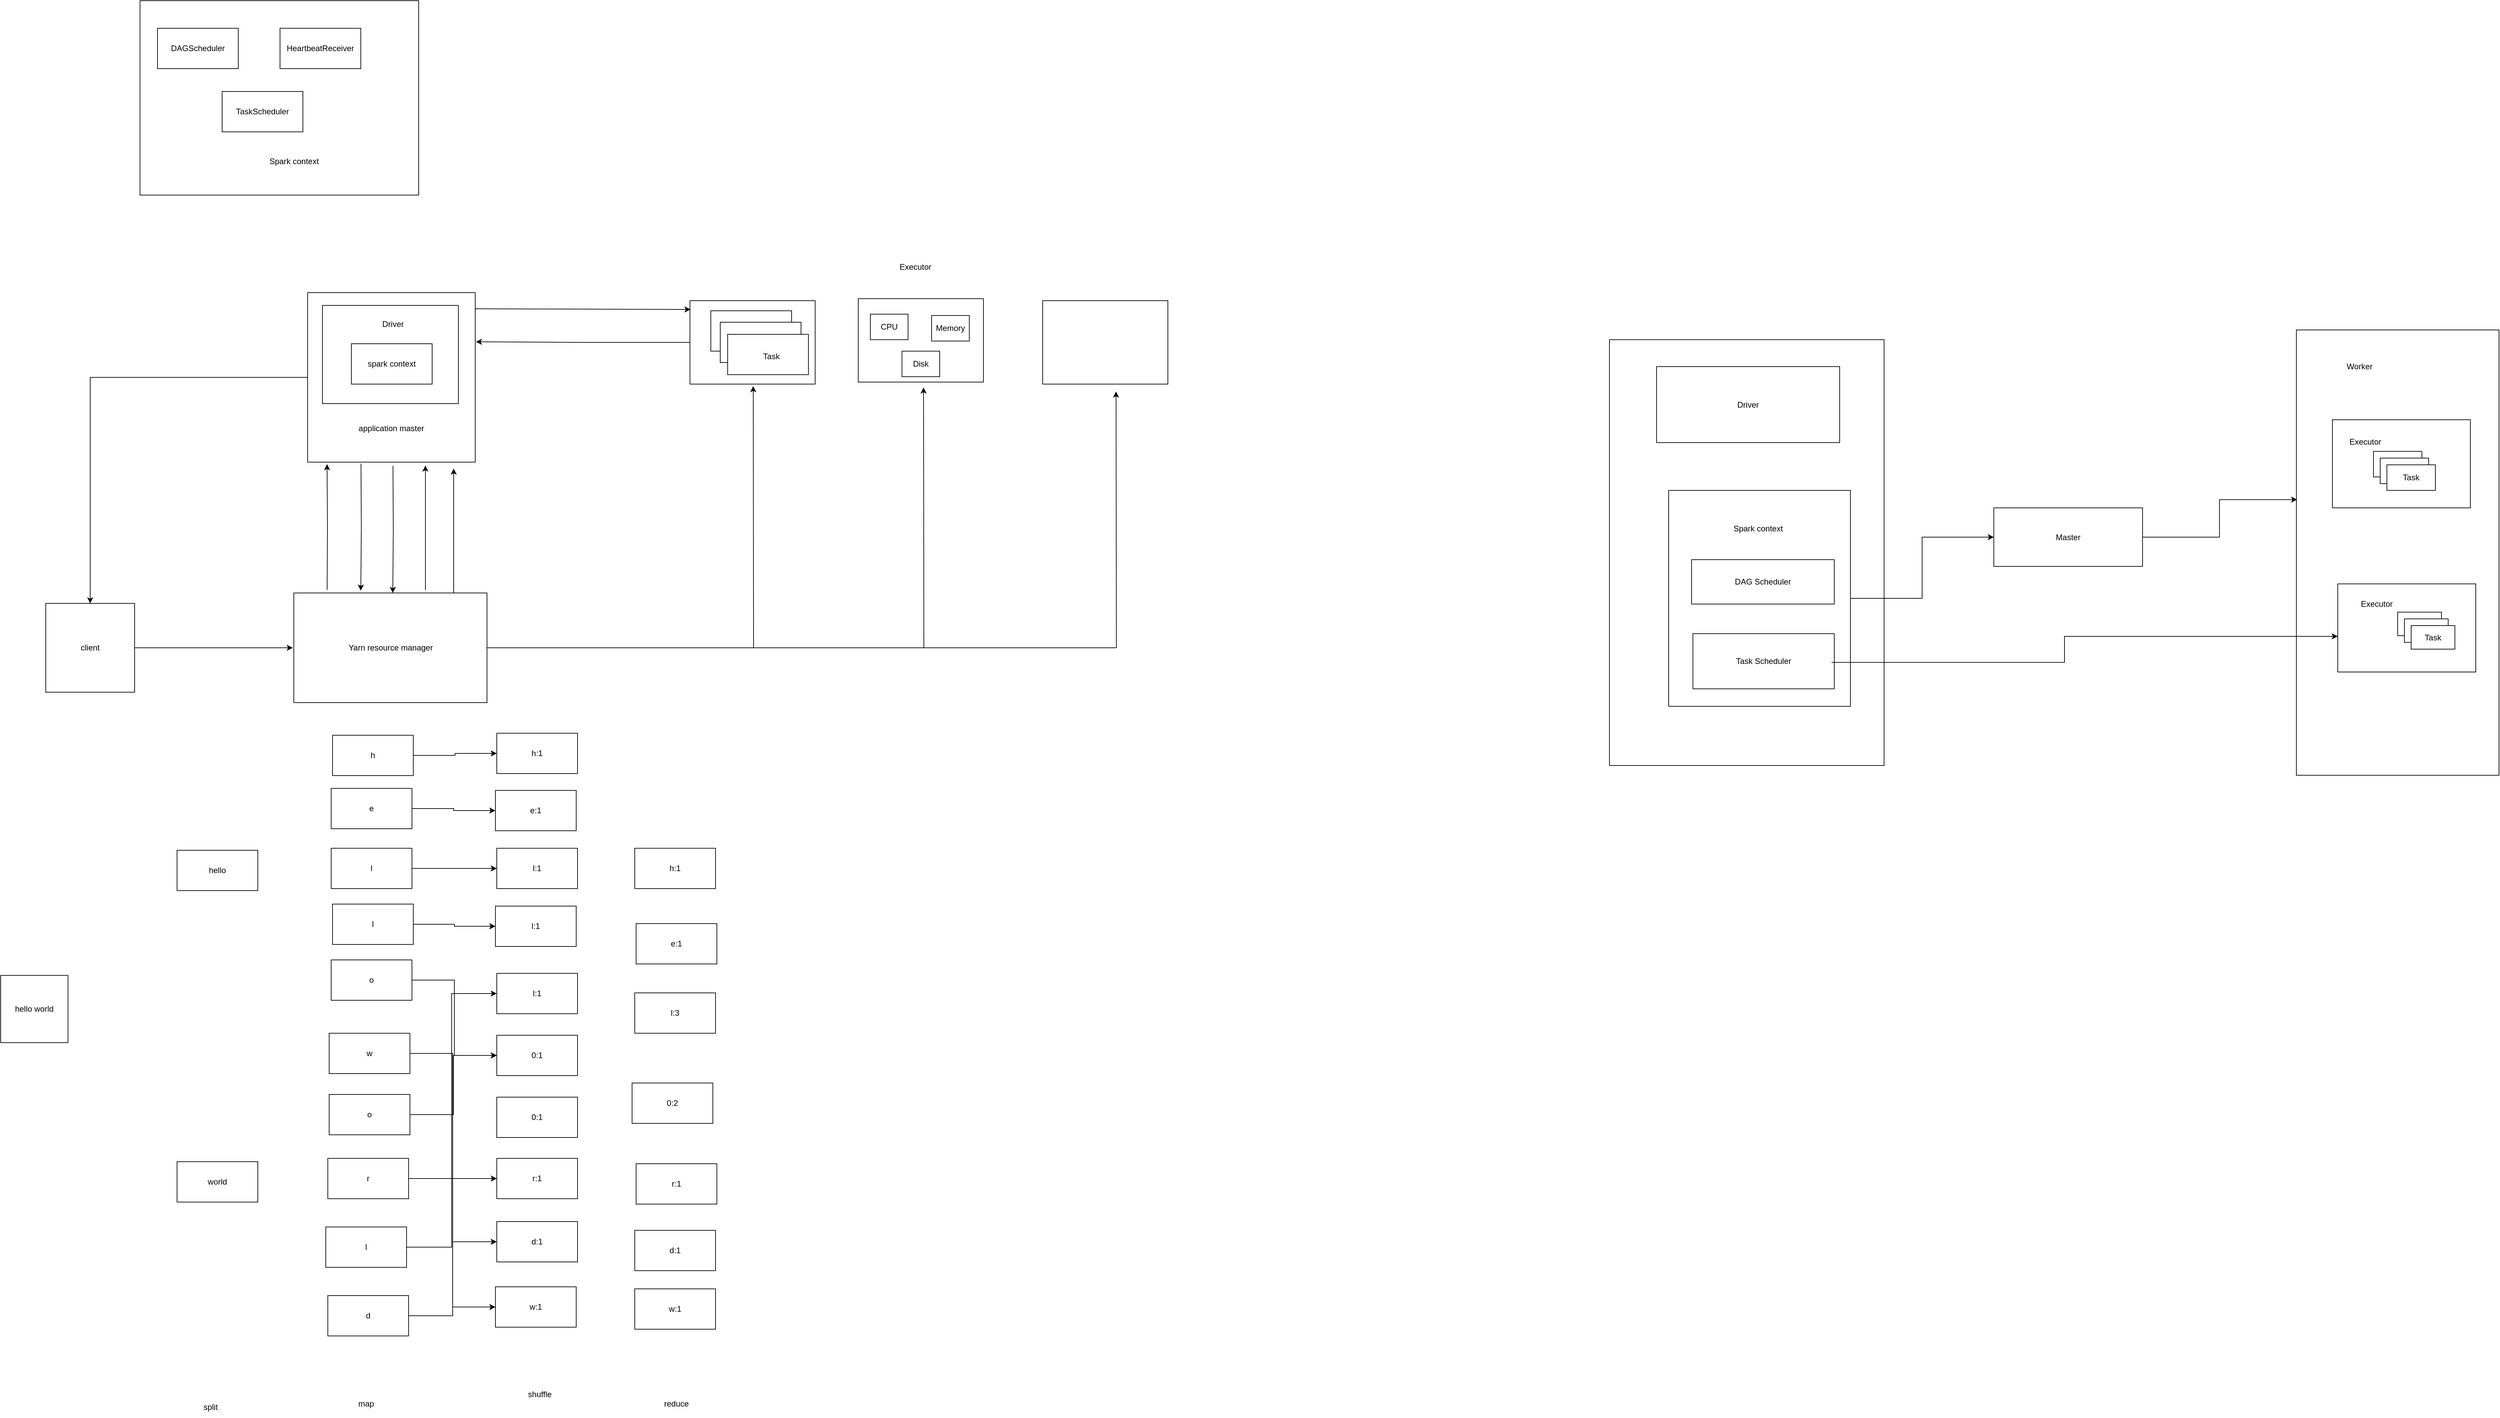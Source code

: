 <mxfile border="50" scale="3" compressed="false" locked="false" version="26.1.0">
  <diagram name="Blank" id="YmL12bMKpDGza6XwsDPr">
    <mxGraphModel dx="5428" dy="2612" grid="0" gridSize="10" guides="1" tooltips="1" connect="1" arrows="1" fold="1" page="0" pageScale="1" pageWidth="827" pageHeight="1169" background="none" math="1" shadow="0">
      <root>
        <mxCell id="X5NqExCQtvZxIxQ7pmgY-0" />
        <mxCell id="1" parent="X5NqExCQtvZxIxQ7pmgY-0" />
        <mxCell id="OIwE_63wMMSFKBlg6qpk-122" value="aa" style="rounded=0;whiteSpace=wrap;html=1;" vertex="1" parent="1">
          <mxGeometry x="-248" y="-385" width="414" height="289" as="geometry" />
        </mxCell>
        <mxCell id="OIwE_63wMMSFKBlg6qpk-95" style="edgeStyle=orthogonalEdgeStyle;rounded=0;orthogonalLoop=1;jettySize=auto;html=1;exitX=0.25;exitY=1;exitDx=0;exitDy=0;" edge="1" parent="1">
          <mxGeometry relative="1" as="geometry">
            <mxPoint x="80" y="492" as="targetPoint" />
            <mxPoint x="80.25" y="303" as="sourcePoint" />
          </mxGeometry>
        </mxCell>
        <mxCell id="OIwE_63wMMSFKBlg6qpk-117" style="edgeStyle=orthogonalEdgeStyle;rounded=0;orthogonalLoop=1;jettySize=auto;html=1;entryX=0.5;entryY=0;entryDx=0;entryDy=0;" edge="1" parent="1" source="OIwE_63wMMSFKBlg6qpk-1" target="OIwE_63wMMSFKBlg6qpk-10">
          <mxGeometry relative="1" as="geometry" />
        </mxCell>
        <mxCell id="OIwE_63wMMSFKBlg6qpk-1" value="" style="rounded=0;whiteSpace=wrap;html=1;" vertex="1" parent="1">
          <mxGeometry x="1" y="49" width="249" height="252" as="geometry" />
        </mxCell>
        <mxCell id="OIwE_63wMMSFKBlg6qpk-119" style="edgeStyle=orthogonalEdgeStyle;rounded=0;orthogonalLoop=1;jettySize=auto;html=1;" edge="1" parent="1" source="OIwE_63wMMSFKBlg6qpk-2">
          <mxGeometry relative="1" as="geometry">
            <mxPoint x="663" y="188" as="targetPoint" />
          </mxGeometry>
        </mxCell>
        <mxCell id="OIwE_63wMMSFKBlg6qpk-120" style="edgeStyle=orthogonalEdgeStyle;rounded=0;orthogonalLoop=1;jettySize=auto;html=1;exitX=1;exitY=0.5;exitDx=0;exitDy=0;" edge="1" parent="1" source="OIwE_63wMMSFKBlg6qpk-2">
          <mxGeometry relative="1" as="geometry">
            <mxPoint x="916" y="190" as="targetPoint" />
          </mxGeometry>
        </mxCell>
        <mxCell id="OIwE_63wMMSFKBlg6qpk-121" style="edgeStyle=orthogonalEdgeStyle;rounded=0;orthogonalLoop=1;jettySize=auto;html=1;" edge="1" parent="1" source="OIwE_63wMMSFKBlg6qpk-2">
          <mxGeometry relative="1" as="geometry">
            <mxPoint x="1202" y="196" as="targetPoint" />
          </mxGeometry>
        </mxCell>
        <mxCell id="OIwE_63wMMSFKBlg6qpk-2" value="Yarn resource manager" style="rounded=0;whiteSpace=wrap;html=1;" vertex="1" parent="1">
          <mxGeometry x="-19.5" y="495.5" width="287" height="163" as="geometry" />
        </mxCell>
        <mxCell id="OIwE_63wMMSFKBlg6qpk-11" style="edgeStyle=orthogonalEdgeStyle;rounded=0;orthogonalLoop=1;jettySize=auto;html=1;exitX=1;exitY=0.5;exitDx=0;exitDy=0;" edge="1" parent="1" source="OIwE_63wMMSFKBlg6qpk-10">
          <mxGeometry relative="1" as="geometry">
            <mxPoint x="-21" y="577" as="targetPoint" />
          </mxGeometry>
        </mxCell>
        <mxCell id="OIwE_63wMMSFKBlg6qpk-10" value="client" style="whiteSpace=wrap;html=1;aspect=fixed;" vertex="1" parent="1">
          <mxGeometry x="-388" y="511" width="132" height="132" as="geometry" />
        </mxCell>
        <mxCell id="OIwE_63wMMSFKBlg6qpk-24" value="application master" style="text;strokeColor=none;align=center;fillColor=none;html=1;verticalAlign=middle;whiteSpace=wrap;rounded=0;" vertex="1" parent="1">
          <mxGeometry x="68" y="230" width="115" height="41" as="geometry" />
        </mxCell>
        <mxCell id="OIwE_63wMMSFKBlg6qpk-25" value="hello" style="rounded=0;whiteSpace=wrap;html=1;" vertex="1" parent="1">
          <mxGeometry x="-193" y="878" width="120" height="60" as="geometry" />
        </mxCell>
        <mxCell id="OIwE_63wMMSFKBlg6qpk-26" value="world" style="rounded=0;whiteSpace=wrap;html=1;" vertex="1" parent="1">
          <mxGeometry x="-193" y="1341" width="120" height="60" as="geometry" />
        </mxCell>
        <mxCell id="OIwE_63wMMSFKBlg6qpk-69" style="edgeStyle=orthogonalEdgeStyle;rounded=0;orthogonalLoop=1;jettySize=auto;html=1;entryX=0;entryY=0.5;entryDx=0;entryDy=0;" edge="1" parent="1" source="OIwE_63wMMSFKBlg6qpk-27" target="OIwE_63wMMSFKBlg6qpk-53">
          <mxGeometry relative="1" as="geometry" />
        </mxCell>
        <mxCell id="OIwE_63wMMSFKBlg6qpk-27" value="h" style="rounded=0;whiteSpace=wrap;html=1;" vertex="1" parent="1">
          <mxGeometry x="38" y="707" width="120" height="60" as="geometry" />
        </mxCell>
        <mxCell id="OIwE_63wMMSFKBlg6qpk-70" style="edgeStyle=orthogonalEdgeStyle;rounded=0;orthogonalLoop=1;jettySize=auto;html=1;entryX=0;entryY=0.5;entryDx=0;entryDy=0;" edge="1" parent="1" source="OIwE_63wMMSFKBlg6qpk-28" target="OIwE_63wMMSFKBlg6qpk-54">
          <mxGeometry relative="1" as="geometry" />
        </mxCell>
        <mxCell id="OIwE_63wMMSFKBlg6qpk-28" value="e" style="rounded=0;whiteSpace=wrap;html=1;" vertex="1" parent="1">
          <mxGeometry x="36" y="786" width="120" height="60" as="geometry" />
        </mxCell>
        <mxCell id="OIwE_63wMMSFKBlg6qpk-68" style="edgeStyle=orthogonalEdgeStyle;rounded=0;orthogonalLoop=1;jettySize=auto;html=1;exitX=1;exitY=0.5;exitDx=0;exitDy=0;entryX=0;entryY=0.5;entryDx=0;entryDy=0;" edge="1" parent="1" source="OIwE_63wMMSFKBlg6qpk-29" target="OIwE_63wMMSFKBlg6qpk-48">
          <mxGeometry relative="1" as="geometry" />
        </mxCell>
        <mxCell id="OIwE_63wMMSFKBlg6qpk-29" value="l" style="rounded=0;whiteSpace=wrap;html=1;" vertex="1" parent="1">
          <mxGeometry x="36" y="875" width="120" height="60" as="geometry" />
        </mxCell>
        <mxCell id="OIwE_63wMMSFKBlg6qpk-71" style="edgeStyle=orthogonalEdgeStyle;rounded=0;orthogonalLoop=1;jettySize=auto;html=1;exitX=1;exitY=0.5;exitDx=0;exitDy=0;entryX=0;entryY=0.5;entryDx=0;entryDy=0;" edge="1" parent="1" source="OIwE_63wMMSFKBlg6qpk-30" target="OIwE_63wMMSFKBlg6qpk-58">
          <mxGeometry relative="1" as="geometry" />
        </mxCell>
        <mxCell id="OIwE_63wMMSFKBlg6qpk-30" value="o" style="rounded=0;whiteSpace=wrap;html=1;" vertex="1" parent="1">
          <mxGeometry x="36" y="1041" width="120" height="60" as="geometry" />
        </mxCell>
        <mxCell id="OIwE_63wMMSFKBlg6qpk-67" style="edgeStyle=orthogonalEdgeStyle;rounded=0;orthogonalLoop=1;jettySize=auto;html=1;entryX=0;entryY=0.5;entryDx=0;entryDy=0;" edge="1" parent="1" source="OIwE_63wMMSFKBlg6qpk-31" target="OIwE_63wMMSFKBlg6qpk-55">
          <mxGeometry relative="1" as="geometry" />
        </mxCell>
        <mxCell id="OIwE_63wMMSFKBlg6qpk-31" value="l" style="rounded=0;whiteSpace=wrap;html=1;" vertex="1" parent="1">
          <mxGeometry x="38" y="958" width="120" height="60" as="geometry" />
        </mxCell>
        <mxCell id="OIwE_63wMMSFKBlg6qpk-76" style="edgeStyle=orthogonalEdgeStyle;rounded=0;orthogonalLoop=1;jettySize=auto;html=1;entryX=0;entryY=0.5;entryDx=0;entryDy=0;" edge="1" parent="1" source="OIwE_63wMMSFKBlg6qpk-32" target="OIwE_63wMMSFKBlg6qpk-62">
          <mxGeometry relative="1" as="geometry" />
        </mxCell>
        <mxCell id="OIwE_63wMMSFKBlg6qpk-32" value="w" style="rounded=0;whiteSpace=wrap;html=1;" vertex="1" parent="1">
          <mxGeometry x="33" y="1150" width="120" height="60" as="geometry" />
        </mxCell>
        <mxCell id="OIwE_63wMMSFKBlg6qpk-73" style="edgeStyle=orthogonalEdgeStyle;rounded=0;orthogonalLoop=1;jettySize=auto;html=1;entryX=0;entryY=0.5;entryDx=0;entryDy=0;" edge="1" parent="1" source="OIwE_63wMMSFKBlg6qpk-33" target="OIwE_63wMMSFKBlg6qpk-58">
          <mxGeometry relative="1" as="geometry" />
        </mxCell>
        <mxCell id="OIwE_63wMMSFKBlg6qpk-33" value="o" style="rounded=0;whiteSpace=wrap;html=1;" vertex="1" parent="1">
          <mxGeometry x="33" y="1241" width="120" height="60" as="geometry" />
        </mxCell>
        <mxCell id="OIwE_63wMMSFKBlg6qpk-74" style="edgeStyle=orthogonalEdgeStyle;rounded=0;orthogonalLoop=1;jettySize=auto;html=1;" edge="1" parent="1" source="OIwE_63wMMSFKBlg6qpk-34" target="OIwE_63wMMSFKBlg6qpk-60">
          <mxGeometry relative="1" as="geometry" />
        </mxCell>
        <mxCell id="OIwE_63wMMSFKBlg6qpk-34" value="r" style="rounded=0;whiteSpace=wrap;html=1;" vertex="1" parent="1">
          <mxGeometry x="31" y="1336" width="120" height="60" as="geometry" />
        </mxCell>
        <mxCell id="OIwE_63wMMSFKBlg6qpk-66" style="edgeStyle=orthogonalEdgeStyle;rounded=0;orthogonalLoop=1;jettySize=auto;html=1;entryX=0;entryY=0.5;entryDx=0;entryDy=0;" edge="1" parent="1" source="OIwE_63wMMSFKBlg6qpk-35" target="OIwE_63wMMSFKBlg6qpk-56">
          <mxGeometry relative="1" as="geometry" />
        </mxCell>
        <mxCell id="OIwE_63wMMSFKBlg6qpk-35" value="l" style="rounded=0;whiteSpace=wrap;html=1;" vertex="1" parent="1">
          <mxGeometry x="28" y="1438" width="120" height="60" as="geometry" />
        </mxCell>
        <mxCell id="OIwE_63wMMSFKBlg6qpk-75" style="edgeStyle=orthogonalEdgeStyle;rounded=0;orthogonalLoop=1;jettySize=auto;html=1;exitX=1;exitY=0.5;exitDx=0;exitDy=0;entryX=0;entryY=0.5;entryDx=0;entryDy=0;" edge="1" parent="1" source="OIwE_63wMMSFKBlg6qpk-36" target="OIwE_63wMMSFKBlg6qpk-64">
          <mxGeometry relative="1" as="geometry" />
        </mxCell>
        <mxCell id="OIwE_63wMMSFKBlg6qpk-36" value="d" style="rounded=0;whiteSpace=wrap;html=1;" vertex="1" parent="1">
          <mxGeometry x="31" y="1540" width="120" height="60" as="geometry" />
        </mxCell>
        <mxCell id="OIwE_63wMMSFKBlg6qpk-46" value="h:1" style="rounded=0;whiteSpace=wrap;html=1;" vertex="1" parent="1">
          <mxGeometry x="487" y="875" width="120" height="60" as="geometry" />
        </mxCell>
        <mxCell id="OIwE_63wMMSFKBlg6qpk-47" value="e:1" style="rounded=0;whiteSpace=wrap;html=1;" vertex="1" parent="1">
          <mxGeometry x="489" y="987" width="120" height="60" as="geometry" />
        </mxCell>
        <mxCell id="OIwE_63wMMSFKBlg6qpk-48" value="l:1" style="rounded=0;whiteSpace=wrap;html=1;" vertex="1" parent="1">
          <mxGeometry x="282" y="875" width="120" height="60" as="geometry" />
        </mxCell>
        <mxCell id="OIwE_63wMMSFKBlg6qpk-49" value="0:2" style="rounded=0;whiteSpace=wrap;html=1;" vertex="1" parent="1">
          <mxGeometry x="483" y="1224" width="120" height="60" as="geometry" />
        </mxCell>
        <mxCell id="OIwE_63wMMSFKBlg6qpk-50" value="r:1" style="rounded=0;whiteSpace=wrap;html=1;" vertex="1" parent="1">
          <mxGeometry x="489" y="1344" width="120" height="60" as="geometry" />
        </mxCell>
        <mxCell id="OIwE_63wMMSFKBlg6qpk-51" value="map" style="text;strokeColor=none;align=center;fillColor=none;html=1;verticalAlign=middle;whiteSpace=wrap;rounded=0;" vertex="1" parent="1">
          <mxGeometry x="58" y="1686" width="60" height="30" as="geometry" />
        </mxCell>
        <mxCell id="OIwE_63wMMSFKBlg6qpk-52" value="reduce" style="text;strokeColor=none;align=center;fillColor=none;html=1;verticalAlign=middle;whiteSpace=wrap;rounded=0;" vertex="1" parent="1">
          <mxGeometry x="519" y="1686" width="60" height="30" as="geometry" />
        </mxCell>
        <mxCell id="OIwE_63wMMSFKBlg6qpk-53" value="h:1" style="rounded=0;whiteSpace=wrap;html=1;" vertex="1" parent="1">
          <mxGeometry x="282" y="704" width="120" height="60" as="geometry" />
        </mxCell>
        <mxCell id="OIwE_63wMMSFKBlg6qpk-54" value="e:1" style="rounded=0;whiteSpace=wrap;html=1;" vertex="1" parent="1">
          <mxGeometry x="280" y="789" width="120" height="60" as="geometry" />
        </mxCell>
        <mxCell id="OIwE_63wMMSFKBlg6qpk-55" value="l:1" style="rounded=0;whiteSpace=wrap;html=1;" vertex="1" parent="1">
          <mxGeometry x="280" y="961" width="120" height="60" as="geometry" />
        </mxCell>
        <mxCell id="OIwE_63wMMSFKBlg6qpk-56" value="l:1" style="rounded=0;whiteSpace=wrap;html=1;" vertex="1" parent="1">
          <mxGeometry x="282" y="1061" width="120" height="60" as="geometry" />
        </mxCell>
        <mxCell id="OIwE_63wMMSFKBlg6qpk-57" value="l:3" style="rounded=0;whiteSpace=wrap;html=1;" vertex="1" parent="1">
          <mxGeometry x="487" y="1090" width="120" height="60" as="geometry" />
        </mxCell>
        <mxCell id="OIwE_63wMMSFKBlg6qpk-58" value="0:1" style="rounded=0;whiteSpace=wrap;html=1;" vertex="1" parent="1">
          <mxGeometry x="282" y="1153" width="120" height="60" as="geometry" />
        </mxCell>
        <mxCell id="OIwE_63wMMSFKBlg6qpk-59" value="0:1" style="rounded=0;whiteSpace=wrap;html=1;" vertex="1" parent="1">
          <mxGeometry x="282" y="1245" width="120" height="60" as="geometry" />
        </mxCell>
        <mxCell id="OIwE_63wMMSFKBlg6qpk-60" value="r:1" style="rounded=0;whiteSpace=wrap;html=1;" vertex="1" parent="1">
          <mxGeometry x="282" y="1336" width="120" height="60" as="geometry" />
        </mxCell>
        <mxCell id="OIwE_63wMMSFKBlg6qpk-61" value="d:1" style="rounded=0;whiteSpace=wrap;html=1;" vertex="1" parent="1">
          <mxGeometry x="487" y="1443" width="120" height="60" as="geometry" />
        </mxCell>
        <mxCell id="OIwE_63wMMSFKBlg6qpk-62" value="w:1" style="rounded=0;whiteSpace=wrap;html=1;" vertex="1" parent="1">
          <mxGeometry x="280" y="1527" width="120" height="60" as="geometry" />
        </mxCell>
        <mxCell id="OIwE_63wMMSFKBlg6qpk-64" value="d:1" style="rounded=0;whiteSpace=wrap;html=1;" vertex="1" parent="1">
          <mxGeometry x="282" y="1430" width="120" height="60" as="geometry" />
        </mxCell>
        <mxCell id="OIwE_63wMMSFKBlg6qpk-65" value="w:1" style="rounded=0;whiteSpace=wrap;html=1;" vertex="1" parent="1">
          <mxGeometry x="487" y="1530" width="120" height="60" as="geometry" />
        </mxCell>
        <mxCell id="OIwE_63wMMSFKBlg6qpk-77" value="shuffle" style="text;strokeColor=none;align=center;fillColor=none;html=1;verticalAlign=middle;whiteSpace=wrap;rounded=0;" vertex="1" parent="1">
          <mxGeometry x="316" y="1672" width="60" height="30" as="geometry" />
        </mxCell>
        <mxCell id="OIwE_63wMMSFKBlg6qpk-78" value="hello world" style="whiteSpace=wrap;html=1;aspect=fixed;" vertex="1" parent="1">
          <mxGeometry x="-455" y="1064" width="100" height="100" as="geometry" />
        </mxCell>
        <mxCell id="OIwE_63wMMSFKBlg6qpk-79" value="split" style="text;strokeColor=none;align=center;fillColor=none;html=1;verticalAlign=middle;whiteSpace=wrap;rounded=0;" vertex="1" parent="1">
          <mxGeometry x="-173" y="1691" width="60" height="30" as="geometry" />
        </mxCell>
        <mxCell id="OIwE_63wMMSFKBlg6qpk-81" value="" style="rounded=0;whiteSpace=wrap;html=1;" vertex="1" parent="1">
          <mxGeometry x="23" y="68" width="202" height="146" as="geometry" />
        </mxCell>
        <mxCell id="OIwE_63wMMSFKBlg6qpk-82" value="spark context" style="rounded=0;whiteSpace=wrap;html=1;" vertex="1" parent="1">
          <mxGeometry x="66" y="125" width="120" height="60" as="geometry" />
        </mxCell>
        <mxCell id="OIwE_63wMMSFKBlg6qpk-83" value="Driver" style="text;strokeColor=none;align=center;fillColor=none;html=1;verticalAlign=middle;whiteSpace=wrap;rounded=0;" vertex="1" parent="1">
          <mxGeometry x="98" y="81" width="60" height="30" as="geometry" />
        </mxCell>
        <mxCell id="OIwE_63wMMSFKBlg6qpk-89" value="Executor" style="text;strokeColor=none;align=center;fillColor=none;html=1;verticalAlign=middle;whiteSpace=wrap;rounded=0;" vertex="1" parent="1">
          <mxGeometry x="796" y="-21" width="216" height="64" as="geometry" />
        </mxCell>
        <mxCell id="OIwE_63wMMSFKBlg6qpk-90" value="HeartbeatReceiver" style="rounded=0;whiteSpace=wrap;html=1;" vertex="1" parent="1">
          <mxGeometry x="-40" y="-344" width="120" height="60" as="geometry" />
        </mxCell>
        <mxCell id="OIwE_63wMMSFKBlg6qpk-91" value="DAGScheduler" style="rounded=0;whiteSpace=wrap;html=1;" vertex="1" parent="1">
          <mxGeometry x="-222" y="-344" width="120" height="60" as="geometry" />
        </mxCell>
        <mxCell id="OIwE_63wMMSFKBlg6qpk-92" value="TaskScheduler" style="rounded=0;whiteSpace=wrap;html=1;" vertex="1" parent="1">
          <mxGeometry x="-126" y="-250" width="120" height="60" as="geometry" />
        </mxCell>
        <mxCell id="OIwE_63wMMSFKBlg6qpk-94" style="edgeStyle=orthogonalEdgeStyle;rounded=0;orthogonalLoop=1;jettySize=auto;html=1;entryX=0.116;entryY=1.012;entryDx=0;entryDy=0;entryPerimeter=0;" edge="1" parent="1" target="OIwE_63wMMSFKBlg6qpk-1">
          <mxGeometry relative="1" as="geometry">
            <mxPoint x="30" y="491" as="sourcePoint" />
          </mxGeometry>
        </mxCell>
        <mxCell id="OIwE_63wMMSFKBlg6qpk-96" style="edgeStyle=orthogonalEdgeStyle;rounded=0;orthogonalLoop=1;jettySize=auto;html=1;exitX=0.25;exitY=1;exitDx=0;exitDy=0;" edge="1" parent="1">
          <mxGeometry relative="1" as="geometry">
            <mxPoint x="127.5" y="495.5" as="targetPoint" />
            <mxPoint x="127.75" y="306.5" as="sourcePoint" />
          </mxGeometry>
        </mxCell>
        <mxCell id="OIwE_63wMMSFKBlg6qpk-97" style="edgeStyle=orthogonalEdgeStyle;rounded=0;orthogonalLoop=1;jettySize=auto;html=1;entryX=0.116;entryY=1.012;entryDx=0;entryDy=0;entryPerimeter=0;" edge="1" parent="1">
          <mxGeometry relative="1" as="geometry">
            <mxPoint x="176" y="491" as="sourcePoint" />
            <mxPoint x="176" y="306" as="targetPoint" />
          </mxGeometry>
        </mxCell>
        <mxCell id="OIwE_63wMMSFKBlg6qpk-101" value="" style="rounded=0;whiteSpace=wrap;html=1;" vertex="1" parent="1">
          <mxGeometry x="569" y="61" width="186" height="124" as="geometry" />
        </mxCell>
        <mxCell id="OIwE_63wMMSFKBlg6qpk-102" value="" style="rounded=0;whiteSpace=wrap;html=1;" vertex="1" parent="1">
          <mxGeometry x="819" y="58" width="186" height="124" as="geometry" />
        </mxCell>
        <mxCell id="OIwE_63wMMSFKBlg6qpk-103" value="" style="rounded=0;whiteSpace=wrap;html=1;" vertex="1" parent="1">
          <mxGeometry x="1093" y="61" width="186" height="124" as="geometry" />
        </mxCell>
        <mxCell id="OIwE_63wMMSFKBlg6qpk-108" style="edgeStyle=orthogonalEdgeStyle;rounded=0;orthogonalLoop=1;jettySize=auto;html=1;entryX=0.005;entryY=0.105;entryDx=0;entryDy=0;entryPerimeter=0;" edge="1" parent="1" target="OIwE_63wMMSFKBlg6qpk-101">
          <mxGeometry relative="1" as="geometry">
            <mxPoint x="250" y="73.04" as="sourcePoint" />
            <mxPoint x="556" y="119" as="targetPoint" />
          </mxGeometry>
        </mxCell>
        <mxCell id="OIwE_63wMMSFKBlg6qpk-109" value="" style="rounded=0;whiteSpace=wrap;html=1;" vertex="1" parent="1">
          <mxGeometry x="600" y="76" width="120" height="60" as="geometry" />
        </mxCell>
        <mxCell id="OIwE_63wMMSFKBlg6qpk-110" value="" style="rounded=0;whiteSpace=wrap;html=1;" vertex="1" parent="1">
          <mxGeometry x="614" y="93" width="120" height="60" as="geometry" />
        </mxCell>
        <mxCell id="OIwE_63wMMSFKBlg6qpk-111" value="" style="rounded=0;whiteSpace=wrap;html=1;" vertex="1" parent="1">
          <mxGeometry x="625" y="111" width="120" height="60" as="geometry" />
        </mxCell>
        <mxCell id="OIwE_63wMMSFKBlg6qpk-112" value="Task" style="text;strokeColor=none;align=center;fillColor=none;html=1;verticalAlign=middle;whiteSpace=wrap;rounded=0;" vertex="1" parent="1">
          <mxGeometry x="660" y="129" width="60" height="30" as="geometry" />
        </mxCell>
        <mxCell id="OIwE_63wMMSFKBlg6qpk-113" value="CPU" style="rounded=0;whiteSpace=wrap;html=1;" vertex="1" parent="1">
          <mxGeometry x="837" y="81" width="56" height="38" as="geometry" />
        </mxCell>
        <mxCell id="OIwE_63wMMSFKBlg6qpk-114" value="Memory" style="rounded=0;whiteSpace=wrap;html=1;" vertex="1" parent="1">
          <mxGeometry x="928" y="83" width="56" height="38" as="geometry" />
        </mxCell>
        <mxCell id="OIwE_63wMMSFKBlg6qpk-115" value="Disk" style="rounded=0;whiteSpace=wrap;html=1;" vertex="1" parent="1">
          <mxGeometry x="884" y="136" width="56" height="38" as="geometry" />
        </mxCell>
        <mxCell id="OIwE_63wMMSFKBlg6qpk-116" style="edgeStyle=orthogonalEdgeStyle;rounded=0;orthogonalLoop=1;jettySize=auto;html=1;entryX=1.004;entryY=0.29;entryDx=0;entryDy=0;entryPerimeter=0;" edge="1" parent="1" source="OIwE_63wMMSFKBlg6qpk-101" target="OIwE_63wMMSFKBlg6qpk-1">
          <mxGeometry relative="1" as="geometry" />
        </mxCell>
        <mxCell id="OIwE_63wMMSFKBlg6qpk-118" style="edgeStyle=orthogonalEdgeStyle;rounded=0;orthogonalLoop=1;jettySize=auto;html=1;entryX=0.116;entryY=1.012;entryDx=0;entryDy=0;entryPerimeter=0;" edge="1" parent="1">
          <mxGeometry relative="1" as="geometry">
            <mxPoint x="218" y="495.5" as="sourcePoint" />
            <mxPoint x="218" y="310.5" as="targetPoint" />
          </mxGeometry>
        </mxCell>
        <mxCell id="OIwE_63wMMSFKBlg6qpk-123" value="Spark context" style="text;strokeColor=none;align=center;fillColor=none;html=1;verticalAlign=middle;whiteSpace=wrap;rounded=0;" vertex="1" parent="1">
          <mxGeometry x="-89" y="-164" width="140" height="35" as="geometry" />
        </mxCell>
        <mxCell id="OIwE_63wMMSFKBlg6qpk-126" value="" style="rounded=0;whiteSpace=wrap;html=1;" vertex="1" parent="1">
          <mxGeometry x="1935" y="119" width="408" height="633" as="geometry" />
        </mxCell>
        <mxCell id="OIwE_63wMMSFKBlg6qpk-127" value="Driver" style="rounded=0;whiteSpace=wrap;html=1;" vertex="1" parent="1">
          <mxGeometry x="2005" y="159" width="272" height="113" as="geometry" />
        </mxCell>
        <mxCell id="OIwE_63wMMSFKBlg6qpk-152" style="edgeStyle=orthogonalEdgeStyle;rounded=0;orthogonalLoop=1;jettySize=auto;html=1;entryX=0;entryY=0.5;entryDx=0;entryDy=0;" edge="1" parent="1" source="OIwE_63wMMSFKBlg6qpk-128" target="OIwE_63wMMSFKBlg6qpk-132">
          <mxGeometry relative="1" as="geometry" />
        </mxCell>
        <mxCell id="OIwE_63wMMSFKBlg6qpk-128" value="" style="rounded=0;whiteSpace=wrap;html=1;" vertex="1" parent="1">
          <mxGeometry x="2023" y="343" width="270" height="321" as="geometry" />
        </mxCell>
        <mxCell id="OIwE_63wMMSFKBlg6qpk-129" value="Spark context" style="text;strokeColor=none;align=center;fillColor=none;html=1;verticalAlign=middle;whiteSpace=wrap;rounded=0;" vertex="1" parent="1">
          <mxGeometry x="2066" y="369" width="180" height="62" as="geometry" />
        </mxCell>
        <mxCell id="OIwE_63wMMSFKBlg6qpk-130" value="DAG Scheduler" style="rounded=0;whiteSpace=wrap;html=1;" vertex="1" parent="1">
          <mxGeometry x="2057" y="446" width="212" height="66" as="geometry" />
        </mxCell>
        <mxCell id="OIwE_63wMMSFKBlg6qpk-131" value="Task Scheduler" style="rounded=0;whiteSpace=wrap;html=1;" vertex="1" parent="1">
          <mxGeometry x="2059" y="556" width="210" height="82" as="geometry" />
        </mxCell>
        <mxCell id="OIwE_63wMMSFKBlg6qpk-132" value="Master" style="rounded=0;whiteSpace=wrap;html=1;" vertex="1" parent="1">
          <mxGeometry x="2506" y="369" width="221" height="87" as="geometry" />
        </mxCell>
        <mxCell id="OIwE_63wMMSFKBlg6qpk-133" value="" style="rounded=0;whiteSpace=wrap;html=1;" vertex="1" parent="1">
          <mxGeometry x="2955.5" y="104.5" width="301" height="662" as="geometry" />
        </mxCell>
        <mxCell id="OIwE_63wMMSFKBlg6qpk-134" value="" style="rounded=0;whiteSpace=wrap;html=1;" vertex="1" parent="1">
          <mxGeometry x="3009" y="238" width="205" height="131" as="geometry" />
        </mxCell>
        <mxCell id="OIwE_63wMMSFKBlg6qpk-135" value="Worker" style="text;strokeColor=none;align=center;fillColor=none;html=1;verticalAlign=middle;whiteSpace=wrap;rounded=0;" vertex="1" parent="1">
          <mxGeometry x="2993" y="134" width="113" height="50" as="geometry" />
        </mxCell>
        <mxCell id="OIwE_63wMMSFKBlg6qpk-138" value="Executor" style="text;strokeColor=none;align=center;fillColor=none;html=1;verticalAlign=middle;whiteSpace=wrap;rounded=0;" vertex="1" parent="1">
          <mxGeometry x="3019.5" y="255" width="75.5" height="32" as="geometry" />
        </mxCell>
        <mxCell id="OIwE_63wMMSFKBlg6qpk-139" value="" style="rounded=0;whiteSpace=wrap;html=1;" vertex="1" parent="1">
          <mxGeometry x="3070" y="285" width="72" height="38" as="geometry" />
        </mxCell>
        <mxCell id="OIwE_63wMMSFKBlg6qpk-140" value="" style="rounded=0;whiteSpace=wrap;html=1;" vertex="1" parent="1">
          <mxGeometry x="3080" y="295" width="72" height="38" as="geometry" />
        </mxCell>
        <mxCell id="OIwE_63wMMSFKBlg6qpk-141" value="Task" style="rounded=0;whiteSpace=wrap;html=1;" vertex="1" parent="1">
          <mxGeometry x="3090" y="305" width="72" height="38" as="geometry" />
        </mxCell>
        <mxCell id="OIwE_63wMMSFKBlg6qpk-142" value="" style="rounded=0;whiteSpace=wrap;html=1;" vertex="1" parent="1">
          <mxGeometry x="3017" y="482" width="205" height="131" as="geometry" />
        </mxCell>
        <mxCell id="OIwE_63wMMSFKBlg6qpk-143" value="Executor" style="text;strokeColor=none;align=center;fillColor=none;html=1;verticalAlign=middle;whiteSpace=wrap;rounded=0;" vertex="1" parent="1">
          <mxGeometry x="3037" y="495.5" width="75.5" height="32" as="geometry" />
        </mxCell>
        <mxCell id="OIwE_63wMMSFKBlg6qpk-146" value="" style="rounded=0;whiteSpace=wrap;html=1;" vertex="1" parent="1">
          <mxGeometry x="3106" y="524" width="65" height="35" as="geometry" />
        </mxCell>
        <mxCell id="OIwE_63wMMSFKBlg6qpk-147" value="" style="rounded=0;whiteSpace=wrap;html=1;" vertex="1" parent="1">
          <mxGeometry x="3116" y="534" width="65" height="35" as="geometry" />
        </mxCell>
        <mxCell id="OIwE_63wMMSFKBlg6qpk-148" value="Task" style="rounded=0;whiteSpace=wrap;html=1;" vertex="1" parent="1">
          <mxGeometry x="3126" y="544" width="65" height="35" as="geometry" />
        </mxCell>
        <mxCell id="OIwE_63wMMSFKBlg6qpk-150" style="edgeStyle=orthogonalEdgeStyle;rounded=0;orthogonalLoop=1;jettySize=auto;html=1;exitX=1;exitY=0.75;exitDx=0;exitDy=0;" edge="1" parent="1" target="OIwE_63wMMSFKBlg6qpk-142">
          <mxGeometry relative="1" as="geometry">
            <mxPoint x="2265" y="598.69" as="sourcePoint" />
            <mxPoint x="2879.908" y="597.996" as="targetPoint" />
            <Array as="points">
              <mxPoint x="2611" y="599" />
              <mxPoint x="2611" y="560" />
            </Array>
          </mxGeometry>
        </mxCell>
        <mxCell id="OIwE_63wMMSFKBlg6qpk-153" style="edgeStyle=orthogonalEdgeStyle;rounded=0;orthogonalLoop=1;jettySize=auto;html=1;entryX=0.004;entryY=0.381;entryDx=0;entryDy=0;entryPerimeter=0;" edge="1" parent="1" source="OIwE_63wMMSFKBlg6qpk-132" target="OIwE_63wMMSFKBlg6qpk-133">
          <mxGeometry relative="1" as="geometry" />
        </mxCell>
      </root>
    </mxGraphModel>
  </diagram>
</mxfile>
